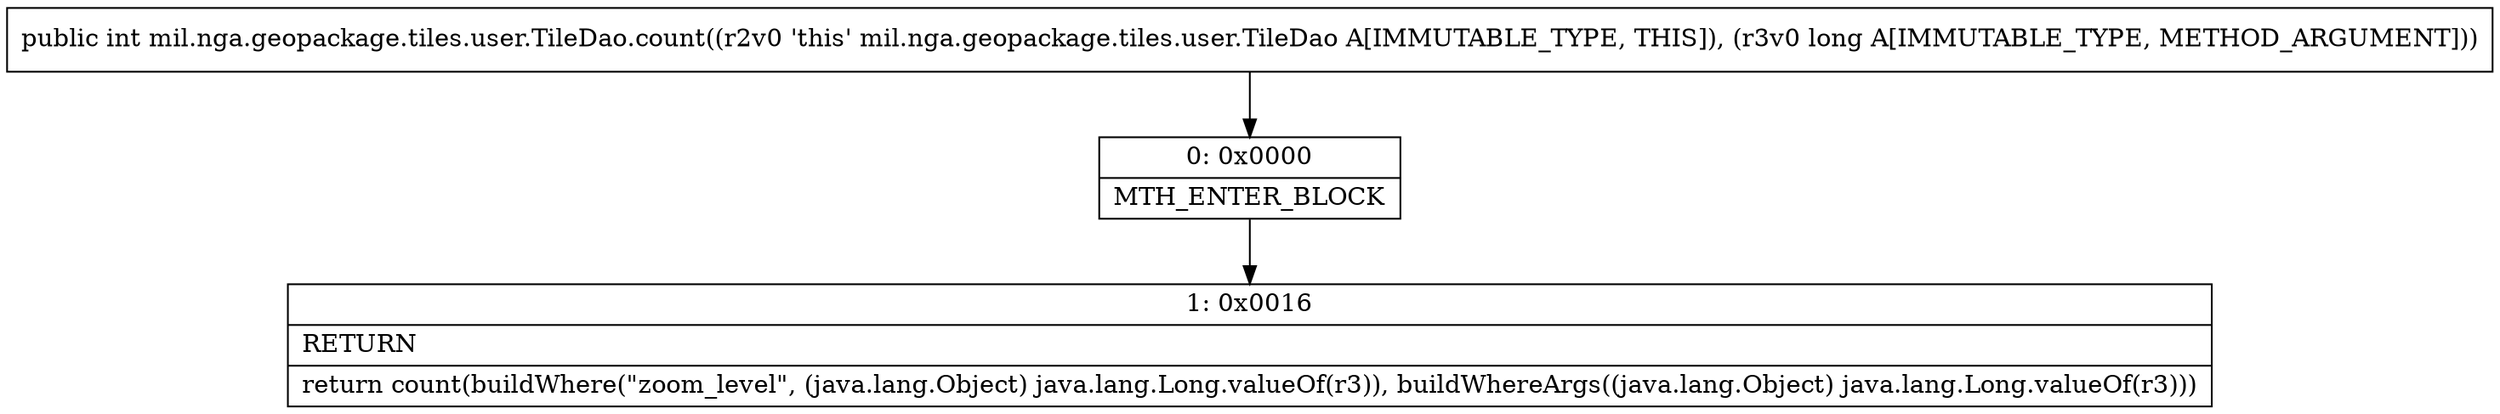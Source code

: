 digraph "CFG formil.nga.geopackage.tiles.user.TileDao.count(J)I" {
Node_0 [shape=record,label="{0\:\ 0x0000|MTH_ENTER_BLOCK\l}"];
Node_1 [shape=record,label="{1\:\ 0x0016|RETURN\l|return count(buildWhere(\"zoom_level\", (java.lang.Object) java.lang.Long.valueOf(r3)), buildWhereArgs((java.lang.Object) java.lang.Long.valueOf(r3)))\l}"];
MethodNode[shape=record,label="{public int mil.nga.geopackage.tiles.user.TileDao.count((r2v0 'this' mil.nga.geopackage.tiles.user.TileDao A[IMMUTABLE_TYPE, THIS]), (r3v0 long A[IMMUTABLE_TYPE, METHOD_ARGUMENT])) }"];
MethodNode -> Node_0;
Node_0 -> Node_1;
}


